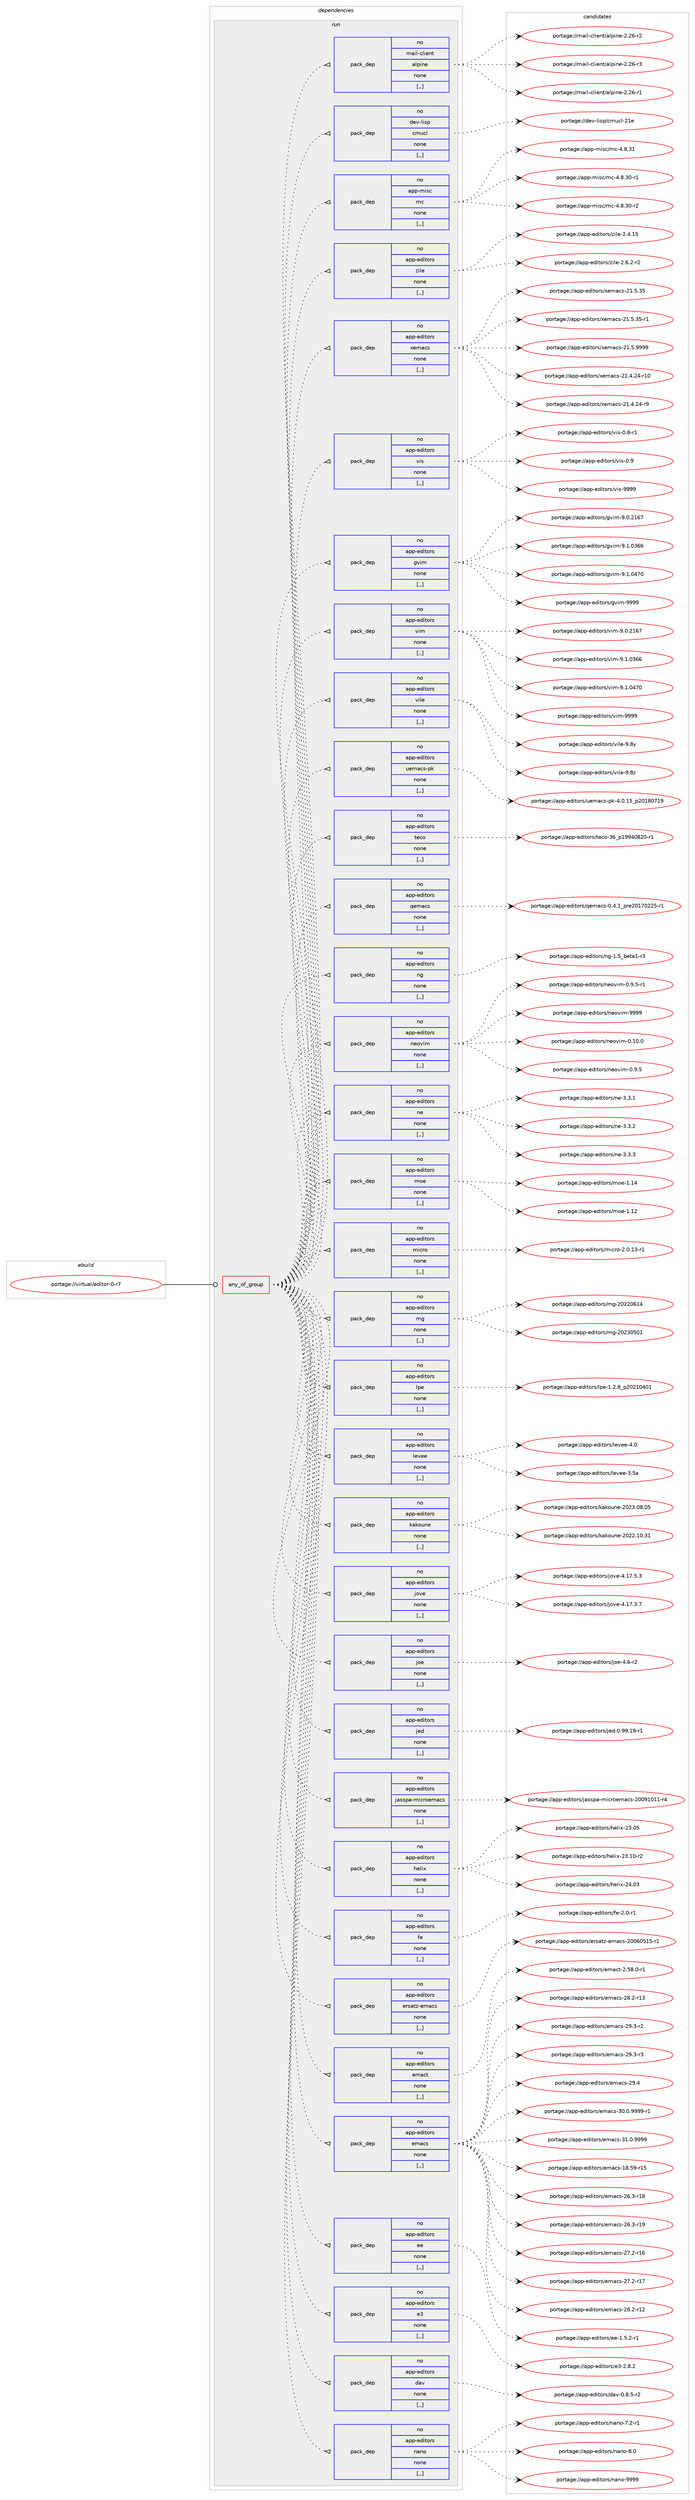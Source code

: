 digraph prolog {

# *************
# Graph options
# *************

newrank=true;
concentrate=true;
compound=true;
graph [rankdir=LR,fontname=Helvetica,fontsize=10,ranksep=1.5];#, ranksep=2.5, nodesep=0.2];
edge  [arrowhead=vee];
node  [fontname=Helvetica,fontsize=10];

# **********
# The ebuild
# **********

subgraph cluster_leftcol {
color=gray;
rank=same;
label=<<i>ebuild</i>>;
id [label="portage://virtual/editor-0-r7", color=red, width=4, href="../virtual/editor-0-r7.svg"];
}

# ****************
# The dependencies
# ****************

subgraph cluster_midcol {
color=gray;
label=<<i>dependencies</i>>;
subgraph cluster_compile {
fillcolor="#eeeeee";
style=filled;
label=<<i>compile</i>>;
}
subgraph cluster_compileandrun {
fillcolor="#eeeeee";
style=filled;
label=<<i>compile and run</i>>;
}
subgraph cluster_run {
fillcolor="#eeeeee";
style=filled;
label=<<i>run</i>>;
subgraph any2768 {
dependency434113 [label=<<TABLE BORDER="0" CELLBORDER="1" CELLSPACING="0" CELLPADDING="4"><TR><TD CELLPADDING="10">any_of_group</TD></TR></TABLE>>, shape=none, color=red];subgraph pack315320 {
dependency434114 [label=<<TABLE BORDER="0" CELLBORDER="1" CELLSPACING="0" CELLPADDING="4" WIDTH="220"><TR><TD ROWSPAN="6" CELLPADDING="30">pack_dep</TD></TR><TR><TD WIDTH="110">no</TD></TR><TR><TD>app-editors</TD></TR><TR><TD>nano</TD></TR><TR><TD>none</TD></TR><TR><TD>[,,]</TD></TR></TABLE>>, shape=none, color=blue];
}
dependency434113:e -> dependency434114:w [weight=20,style="dotted",arrowhead="oinv"];
subgraph pack315321 {
dependency434115 [label=<<TABLE BORDER="0" CELLBORDER="1" CELLSPACING="0" CELLPADDING="4" WIDTH="220"><TR><TD ROWSPAN="6" CELLPADDING="30">pack_dep</TD></TR><TR><TD WIDTH="110">no</TD></TR><TR><TD>app-editors</TD></TR><TR><TD>dav</TD></TR><TR><TD>none</TD></TR><TR><TD>[,,]</TD></TR></TABLE>>, shape=none, color=blue];
}
dependency434113:e -> dependency434115:w [weight=20,style="dotted",arrowhead="oinv"];
subgraph pack315322 {
dependency434116 [label=<<TABLE BORDER="0" CELLBORDER="1" CELLSPACING="0" CELLPADDING="4" WIDTH="220"><TR><TD ROWSPAN="6" CELLPADDING="30">pack_dep</TD></TR><TR><TD WIDTH="110">no</TD></TR><TR><TD>app-editors</TD></TR><TR><TD>e3</TD></TR><TR><TD>none</TD></TR><TR><TD>[,,]</TD></TR></TABLE>>, shape=none, color=blue];
}
dependency434113:e -> dependency434116:w [weight=20,style="dotted",arrowhead="oinv"];
subgraph pack315323 {
dependency434117 [label=<<TABLE BORDER="0" CELLBORDER="1" CELLSPACING="0" CELLPADDING="4" WIDTH="220"><TR><TD ROWSPAN="6" CELLPADDING="30">pack_dep</TD></TR><TR><TD WIDTH="110">no</TD></TR><TR><TD>app-editors</TD></TR><TR><TD>ee</TD></TR><TR><TD>none</TD></TR><TR><TD>[,,]</TD></TR></TABLE>>, shape=none, color=blue];
}
dependency434113:e -> dependency434117:w [weight=20,style="dotted",arrowhead="oinv"];
subgraph pack315324 {
dependency434118 [label=<<TABLE BORDER="0" CELLBORDER="1" CELLSPACING="0" CELLPADDING="4" WIDTH="220"><TR><TD ROWSPAN="6" CELLPADDING="30">pack_dep</TD></TR><TR><TD WIDTH="110">no</TD></TR><TR><TD>app-editors</TD></TR><TR><TD>emacs</TD></TR><TR><TD>none</TD></TR><TR><TD>[,,]</TD></TR></TABLE>>, shape=none, color=blue];
}
dependency434113:e -> dependency434118:w [weight=20,style="dotted",arrowhead="oinv"];
subgraph pack315325 {
dependency434119 [label=<<TABLE BORDER="0" CELLBORDER="1" CELLSPACING="0" CELLPADDING="4" WIDTH="220"><TR><TD ROWSPAN="6" CELLPADDING="30">pack_dep</TD></TR><TR><TD WIDTH="110">no</TD></TR><TR><TD>app-editors</TD></TR><TR><TD>emact</TD></TR><TR><TD>none</TD></TR><TR><TD>[,,]</TD></TR></TABLE>>, shape=none, color=blue];
}
dependency434113:e -> dependency434119:w [weight=20,style="dotted",arrowhead="oinv"];
subgraph pack315326 {
dependency434120 [label=<<TABLE BORDER="0" CELLBORDER="1" CELLSPACING="0" CELLPADDING="4" WIDTH="220"><TR><TD ROWSPAN="6" CELLPADDING="30">pack_dep</TD></TR><TR><TD WIDTH="110">no</TD></TR><TR><TD>app-editors</TD></TR><TR><TD>ersatz-emacs</TD></TR><TR><TD>none</TD></TR><TR><TD>[,,]</TD></TR></TABLE>>, shape=none, color=blue];
}
dependency434113:e -> dependency434120:w [weight=20,style="dotted",arrowhead="oinv"];
subgraph pack315327 {
dependency434121 [label=<<TABLE BORDER="0" CELLBORDER="1" CELLSPACING="0" CELLPADDING="4" WIDTH="220"><TR><TD ROWSPAN="6" CELLPADDING="30">pack_dep</TD></TR><TR><TD WIDTH="110">no</TD></TR><TR><TD>app-editors</TD></TR><TR><TD>fe</TD></TR><TR><TD>none</TD></TR><TR><TD>[,,]</TD></TR></TABLE>>, shape=none, color=blue];
}
dependency434113:e -> dependency434121:w [weight=20,style="dotted",arrowhead="oinv"];
subgraph pack315328 {
dependency434122 [label=<<TABLE BORDER="0" CELLBORDER="1" CELLSPACING="0" CELLPADDING="4" WIDTH="220"><TR><TD ROWSPAN="6" CELLPADDING="30">pack_dep</TD></TR><TR><TD WIDTH="110">no</TD></TR><TR><TD>app-editors</TD></TR><TR><TD>helix</TD></TR><TR><TD>none</TD></TR><TR><TD>[,,]</TD></TR></TABLE>>, shape=none, color=blue];
}
dependency434113:e -> dependency434122:w [weight=20,style="dotted",arrowhead="oinv"];
subgraph pack315329 {
dependency434123 [label=<<TABLE BORDER="0" CELLBORDER="1" CELLSPACING="0" CELLPADDING="4" WIDTH="220"><TR><TD ROWSPAN="6" CELLPADDING="30">pack_dep</TD></TR><TR><TD WIDTH="110">no</TD></TR><TR><TD>app-editors</TD></TR><TR><TD>jasspa-microemacs</TD></TR><TR><TD>none</TD></TR><TR><TD>[,,]</TD></TR></TABLE>>, shape=none, color=blue];
}
dependency434113:e -> dependency434123:w [weight=20,style="dotted",arrowhead="oinv"];
subgraph pack315330 {
dependency434124 [label=<<TABLE BORDER="0" CELLBORDER="1" CELLSPACING="0" CELLPADDING="4" WIDTH="220"><TR><TD ROWSPAN="6" CELLPADDING="30">pack_dep</TD></TR><TR><TD WIDTH="110">no</TD></TR><TR><TD>app-editors</TD></TR><TR><TD>jed</TD></TR><TR><TD>none</TD></TR><TR><TD>[,,]</TD></TR></TABLE>>, shape=none, color=blue];
}
dependency434113:e -> dependency434124:w [weight=20,style="dotted",arrowhead="oinv"];
subgraph pack315331 {
dependency434125 [label=<<TABLE BORDER="0" CELLBORDER="1" CELLSPACING="0" CELLPADDING="4" WIDTH="220"><TR><TD ROWSPAN="6" CELLPADDING="30">pack_dep</TD></TR><TR><TD WIDTH="110">no</TD></TR><TR><TD>app-editors</TD></TR><TR><TD>joe</TD></TR><TR><TD>none</TD></TR><TR><TD>[,,]</TD></TR></TABLE>>, shape=none, color=blue];
}
dependency434113:e -> dependency434125:w [weight=20,style="dotted",arrowhead="oinv"];
subgraph pack315332 {
dependency434126 [label=<<TABLE BORDER="0" CELLBORDER="1" CELLSPACING="0" CELLPADDING="4" WIDTH="220"><TR><TD ROWSPAN="6" CELLPADDING="30">pack_dep</TD></TR><TR><TD WIDTH="110">no</TD></TR><TR><TD>app-editors</TD></TR><TR><TD>jove</TD></TR><TR><TD>none</TD></TR><TR><TD>[,,]</TD></TR></TABLE>>, shape=none, color=blue];
}
dependency434113:e -> dependency434126:w [weight=20,style="dotted",arrowhead="oinv"];
subgraph pack315333 {
dependency434127 [label=<<TABLE BORDER="0" CELLBORDER="1" CELLSPACING="0" CELLPADDING="4" WIDTH="220"><TR><TD ROWSPAN="6" CELLPADDING="30">pack_dep</TD></TR><TR><TD WIDTH="110">no</TD></TR><TR><TD>app-editors</TD></TR><TR><TD>kakoune</TD></TR><TR><TD>none</TD></TR><TR><TD>[,,]</TD></TR></TABLE>>, shape=none, color=blue];
}
dependency434113:e -> dependency434127:w [weight=20,style="dotted",arrowhead="oinv"];
subgraph pack315334 {
dependency434128 [label=<<TABLE BORDER="0" CELLBORDER="1" CELLSPACING="0" CELLPADDING="4" WIDTH="220"><TR><TD ROWSPAN="6" CELLPADDING="30">pack_dep</TD></TR><TR><TD WIDTH="110">no</TD></TR><TR><TD>app-editors</TD></TR><TR><TD>levee</TD></TR><TR><TD>none</TD></TR><TR><TD>[,,]</TD></TR></TABLE>>, shape=none, color=blue];
}
dependency434113:e -> dependency434128:w [weight=20,style="dotted",arrowhead="oinv"];
subgraph pack315335 {
dependency434129 [label=<<TABLE BORDER="0" CELLBORDER="1" CELLSPACING="0" CELLPADDING="4" WIDTH="220"><TR><TD ROWSPAN="6" CELLPADDING="30">pack_dep</TD></TR><TR><TD WIDTH="110">no</TD></TR><TR><TD>app-editors</TD></TR><TR><TD>lpe</TD></TR><TR><TD>none</TD></TR><TR><TD>[,,]</TD></TR></TABLE>>, shape=none, color=blue];
}
dependency434113:e -> dependency434129:w [weight=20,style="dotted",arrowhead="oinv"];
subgraph pack315336 {
dependency434130 [label=<<TABLE BORDER="0" CELLBORDER="1" CELLSPACING="0" CELLPADDING="4" WIDTH="220"><TR><TD ROWSPAN="6" CELLPADDING="30">pack_dep</TD></TR><TR><TD WIDTH="110">no</TD></TR><TR><TD>app-editors</TD></TR><TR><TD>mg</TD></TR><TR><TD>none</TD></TR><TR><TD>[,,]</TD></TR></TABLE>>, shape=none, color=blue];
}
dependency434113:e -> dependency434130:w [weight=20,style="dotted",arrowhead="oinv"];
subgraph pack315337 {
dependency434131 [label=<<TABLE BORDER="0" CELLBORDER="1" CELLSPACING="0" CELLPADDING="4" WIDTH="220"><TR><TD ROWSPAN="6" CELLPADDING="30">pack_dep</TD></TR><TR><TD WIDTH="110">no</TD></TR><TR><TD>app-editors</TD></TR><TR><TD>micro</TD></TR><TR><TD>none</TD></TR><TR><TD>[,,]</TD></TR></TABLE>>, shape=none, color=blue];
}
dependency434113:e -> dependency434131:w [weight=20,style="dotted",arrowhead="oinv"];
subgraph pack315338 {
dependency434132 [label=<<TABLE BORDER="0" CELLBORDER="1" CELLSPACING="0" CELLPADDING="4" WIDTH="220"><TR><TD ROWSPAN="6" CELLPADDING="30">pack_dep</TD></TR><TR><TD WIDTH="110">no</TD></TR><TR><TD>app-editors</TD></TR><TR><TD>moe</TD></TR><TR><TD>none</TD></TR><TR><TD>[,,]</TD></TR></TABLE>>, shape=none, color=blue];
}
dependency434113:e -> dependency434132:w [weight=20,style="dotted",arrowhead="oinv"];
subgraph pack315339 {
dependency434133 [label=<<TABLE BORDER="0" CELLBORDER="1" CELLSPACING="0" CELLPADDING="4" WIDTH="220"><TR><TD ROWSPAN="6" CELLPADDING="30">pack_dep</TD></TR><TR><TD WIDTH="110">no</TD></TR><TR><TD>app-editors</TD></TR><TR><TD>ne</TD></TR><TR><TD>none</TD></TR><TR><TD>[,,]</TD></TR></TABLE>>, shape=none, color=blue];
}
dependency434113:e -> dependency434133:w [weight=20,style="dotted",arrowhead="oinv"];
subgraph pack315340 {
dependency434134 [label=<<TABLE BORDER="0" CELLBORDER="1" CELLSPACING="0" CELLPADDING="4" WIDTH="220"><TR><TD ROWSPAN="6" CELLPADDING="30">pack_dep</TD></TR><TR><TD WIDTH="110">no</TD></TR><TR><TD>app-editors</TD></TR><TR><TD>neovim</TD></TR><TR><TD>none</TD></TR><TR><TD>[,,]</TD></TR></TABLE>>, shape=none, color=blue];
}
dependency434113:e -> dependency434134:w [weight=20,style="dotted",arrowhead="oinv"];
subgraph pack315341 {
dependency434135 [label=<<TABLE BORDER="0" CELLBORDER="1" CELLSPACING="0" CELLPADDING="4" WIDTH="220"><TR><TD ROWSPAN="6" CELLPADDING="30">pack_dep</TD></TR><TR><TD WIDTH="110">no</TD></TR><TR><TD>app-editors</TD></TR><TR><TD>ng</TD></TR><TR><TD>none</TD></TR><TR><TD>[,,]</TD></TR></TABLE>>, shape=none, color=blue];
}
dependency434113:e -> dependency434135:w [weight=20,style="dotted",arrowhead="oinv"];
subgraph pack315342 {
dependency434136 [label=<<TABLE BORDER="0" CELLBORDER="1" CELLSPACING="0" CELLPADDING="4" WIDTH="220"><TR><TD ROWSPAN="6" CELLPADDING="30">pack_dep</TD></TR><TR><TD WIDTH="110">no</TD></TR><TR><TD>app-editors</TD></TR><TR><TD>qemacs</TD></TR><TR><TD>none</TD></TR><TR><TD>[,,]</TD></TR></TABLE>>, shape=none, color=blue];
}
dependency434113:e -> dependency434136:w [weight=20,style="dotted",arrowhead="oinv"];
subgraph pack315343 {
dependency434137 [label=<<TABLE BORDER="0" CELLBORDER="1" CELLSPACING="0" CELLPADDING="4" WIDTH="220"><TR><TD ROWSPAN="6" CELLPADDING="30">pack_dep</TD></TR><TR><TD WIDTH="110">no</TD></TR><TR><TD>app-editors</TD></TR><TR><TD>teco</TD></TR><TR><TD>none</TD></TR><TR><TD>[,,]</TD></TR></TABLE>>, shape=none, color=blue];
}
dependency434113:e -> dependency434137:w [weight=20,style="dotted",arrowhead="oinv"];
subgraph pack315344 {
dependency434138 [label=<<TABLE BORDER="0" CELLBORDER="1" CELLSPACING="0" CELLPADDING="4" WIDTH="220"><TR><TD ROWSPAN="6" CELLPADDING="30">pack_dep</TD></TR><TR><TD WIDTH="110">no</TD></TR><TR><TD>app-editors</TD></TR><TR><TD>uemacs-pk</TD></TR><TR><TD>none</TD></TR><TR><TD>[,,]</TD></TR></TABLE>>, shape=none, color=blue];
}
dependency434113:e -> dependency434138:w [weight=20,style="dotted",arrowhead="oinv"];
subgraph pack315345 {
dependency434139 [label=<<TABLE BORDER="0" CELLBORDER="1" CELLSPACING="0" CELLPADDING="4" WIDTH="220"><TR><TD ROWSPAN="6" CELLPADDING="30">pack_dep</TD></TR><TR><TD WIDTH="110">no</TD></TR><TR><TD>app-editors</TD></TR><TR><TD>vile</TD></TR><TR><TD>none</TD></TR><TR><TD>[,,]</TD></TR></TABLE>>, shape=none, color=blue];
}
dependency434113:e -> dependency434139:w [weight=20,style="dotted",arrowhead="oinv"];
subgraph pack315346 {
dependency434140 [label=<<TABLE BORDER="0" CELLBORDER="1" CELLSPACING="0" CELLPADDING="4" WIDTH="220"><TR><TD ROWSPAN="6" CELLPADDING="30">pack_dep</TD></TR><TR><TD WIDTH="110">no</TD></TR><TR><TD>app-editors</TD></TR><TR><TD>vim</TD></TR><TR><TD>none</TD></TR><TR><TD>[,,]</TD></TR></TABLE>>, shape=none, color=blue];
}
dependency434113:e -> dependency434140:w [weight=20,style="dotted",arrowhead="oinv"];
subgraph pack315347 {
dependency434141 [label=<<TABLE BORDER="0" CELLBORDER="1" CELLSPACING="0" CELLPADDING="4" WIDTH="220"><TR><TD ROWSPAN="6" CELLPADDING="30">pack_dep</TD></TR><TR><TD WIDTH="110">no</TD></TR><TR><TD>app-editors</TD></TR><TR><TD>gvim</TD></TR><TR><TD>none</TD></TR><TR><TD>[,,]</TD></TR></TABLE>>, shape=none, color=blue];
}
dependency434113:e -> dependency434141:w [weight=20,style="dotted",arrowhead="oinv"];
subgraph pack315348 {
dependency434142 [label=<<TABLE BORDER="0" CELLBORDER="1" CELLSPACING="0" CELLPADDING="4" WIDTH="220"><TR><TD ROWSPAN="6" CELLPADDING="30">pack_dep</TD></TR><TR><TD WIDTH="110">no</TD></TR><TR><TD>app-editors</TD></TR><TR><TD>vis</TD></TR><TR><TD>none</TD></TR><TR><TD>[,,]</TD></TR></TABLE>>, shape=none, color=blue];
}
dependency434113:e -> dependency434142:w [weight=20,style="dotted",arrowhead="oinv"];
subgraph pack315349 {
dependency434143 [label=<<TABLE BORDER="0" CELLBORDER="1" CELLSPACING="0" CELLPADDING="4" WIDTH="220"><TR><TD ROWSPAN="6" CELLPADDING="30">pack_dep</TD></TR><TR><TD WIDTH="110">no</TD></TR><TR><TD>app-editors</TD></TR><TR><TD>xemacs</TD></TR><TR><TD>none</TD></TR><TR><TD>[,,]</TD></TR></TABLE>>, shape=none, color=blue];
}
dependency434113:e -> dependency434143:w [weight=20,style="dotted",arrowhead="oinv"];
subgraph pack315350 {
dependency434144 [label=<<TABLE BORDER="0" CELLBORDER="1" CELLSPACING="0" CELLPADDING="4" WIDTH="220"><TR><TD ROWSPAN="6" CELLPADDING="30">pack_dep</TD></TR><TR><TD WIDTH="110">no</TD></TR><TR><TD>app-editors</TD></TR><TR><TD>zile</TD></TR><TR><TD>none</TD></TR><TR><TD>[,,]</TD></TR></TABLE>>, shape=none, color=blue];
}
dependency434113:e -> dependency434144:w [weight=20,style="dotted",arrowhead="oinv"];
subgraph pack315351 {
dependency434145 [label=<<TABLE BORDER="0" CELLBORDER="1" CELLSPACING="0" CELLPADDING="4" WIDTH="220"><TR><TD ROWSPAN="6" CELLPADDING="30">pack_dep</TD></TR><TR><TD WIDTH="110">no</TD></TR><TR><TD>app-misc</TD></TR><TR><TD>mc</TD></TR><TR><TD>none</TD></TR><TR><TD>[,,]</TD></TR></TABLE>>, shape=none, color=blue];
}
dependency434113:e -> dependency434145:w [weight=20,style="dotted",arrowhead="oinv"];
subgraph pack315352 {
dependency434146 [label=<<TABLE BORDER="0" CELLBORDER="1" CELLSPACING="0" CELLPADDING="4" WIDTH="220"><TR><TD ROWSPAN="6" CELLPADDING="30">pack_dep</TD></TR><TR><TD WIDTH="110">no</TD></TR><TR><TD>dev-lisp</TD></TR><TR><TD>cmucl</TD></TR><TR><TD>none</TD></TR><TR><TD>[,,]</TD></TR></TABLE>>, shape=none, color=blue];
}
dependency434113:e -> dependency434146:w [weight=20,style="dotted",arrowhead="oinv"];
subgraph pack315353 {
dependency434147 [label=<<TABLE BORDER="0" CELLBORDER="1" CELLSPACING="0" CELLPADDING="4" WIDTH="220"><TR><TD ROWSPAN="6" CELLPADDING="30">pack_dep</TD></TR><TR><TD WIDTH="110">no</TD></TR><TR><TD>mail-client</TD></TR><TR><TD>alpine</TD></TR><TR><TD>none</TD></TR><TR><TD>[,,]</TD></TR></TABLE>>, shape=none, color=blue];
}
dependency434113:e -> dependency434147:w [weight=20,style="dotted",arrowhead="oinv"];
}
id:e -> dependency434113:w [weight=20,style="solid",arrowhead="odot"];
}
}

# **************
# The candidates
# **************

subgraph cluster_choices {
rank=same;
color=gray;
label=<<i>candidates</i>>;

subgraph choice315320 {
color=black;
nodesep=1;
choice97112112451011001051161111141154711097110111455546504511449 [label="portage://app-editors/nano-7.2-r1", color=red, width=4,href="../app-editors/nano-7.2-r1.svg"];
choice9711211245101100105116111114115471109711011145564648 [label="portage://app-editors/nano-8.0", color=red, width=4,href="../app-editors/nano-8.0.svg"];
choice971121124510110010511611111411547110971101114557575757 [label="portage://app-editors/nano-9999", color=red, width=4,href="../app-editors/nano-9999.svg"];
dependency434114:e -> choice97112112451011001051161111141154711097110111455546504511449:w [style=dotted,weight="100"];
dependency434114:e -> choice9711211245101100105116111114115471109711011145564648:w [style=dotted,weight="100"];
dependency434114:e -> choice971121124510110010511611111411547110971101114557575757:w [style=dotted,weight="100"];
}
subgraph choice315321 {
color=black;
nodesep=1;
choice971121124510110010511611111411547100971184548465646534511450 [label="portage://app-editors/dav-0.8.5-r2", color=red, width=4,href="../app-editors/dav-0.8.5-r2.svg"];
dependency434115:e -> choice971121124510110010511611111411547100971184548465646534511450:w [style=dotted,weight="100"];
}
subgraph choice315322 {
color=black;
nodesep=1;
choice97112112451011001051161111141154710151455046564650 [label="portage://app-editors/e3-2.8.2", color=red, width=4,href="../app-editors/e3-2.8.2.svg"];
dependency434116:e -> choice97112112451011001051161111141154710151455046564650:w [style=dotted,weight="100"];
}
subgraph choice315323 {
color=black;
nodesep=1;
choice9711211245101100105116111114115471011014549465346504511449 [label="portage://app-editors/ee-1.5.2-r1", color=red, width=4,href="../app-editors/ee-1.5.2-r1.svg"];
dependency434117:e -> choice9711211245101100105116111114115471011014549465346504511449:w [style=dotted,weight="100"];
}
subgraph choice315324 {
color=black;
nodesep=1;
choice9711211245101100105116111114115471011099799115454956465357451144953 [label="portage://app-editors/emacs-18.59-r15", color=red, width=4,href="../app-editors/emacs-18.59-r15.svg"];
choice97112112451011001051161111141154710110997991154550544651451144956 [label="portage://app-editors/emacs-26.3-r18", color=red, width=4,href="../app-editors/emacs-26.3-r18.svg"];
choice97112112451011001051161111141154710110997991154550544651451144957 [label="portage://app-editors/emacs-26.3-r19", color=red, width=4,href="../app-editors/emacs-26.3-r19.svg"];
choice97112112451011001051161111141154710110997991154550554650451144954 [label="portage://app-editors/emacs-27.2-r16", color=red, width=4,href="../app-editors/emacs-27.2-r16.svg"];
choice97112112451011001051161111141154710110997991154550554650451144955 [label="portage://app-editors/emacs-27.2-r17", color=red, width=4,href="../app-editors/emacs-27.2-r17.svg"];
choice97112112451011001051161111141154710110997991154550564650451144950 [label="portage://app-editors/emacs-28.2-r12", color=red, width=4,href="../app-editors/emacs-28.2-r12.svg"];
choice97112112451011001051161111141154710110997991154550564650451144951 [label="portage://app-editors/emacs-28.2-r13", color=red, width=4,href="../app-editors/emacs-28.2-r13.svg"];
choice971121124510110010511611111411547101109979911545505746514511450 [label="portage://app-editors/emacs-29.3-r2", color=red, width=4,href="../app-editors/emacs-29.3-r2.svg"];
choice971121124510110010511611111411547101109979911545505746514511451 [label="portage://app-editors/emacs-29.3-r3", color=red, width=4,href="../app-editors/emacs-29.3-r3.svg"];
choice97112112451011001051161111141154710110997991154550574652 [label="portage://app-editors/emacs-29.4", color=red, width=4,href="../app-editors/emacs-29.4.svg"];
choice9711211245101100105116111114115471011099799115455148464846575757574511449 [label="portage://app-editors/emacs-30.0.9999-r1", color=red, width=4,href="../app-editors/emacs-30.0.9999-r1.svg"];
choice971121124510110010511611111411547101109979911545514946484657575757 [label="portage://app-editors/emacs-31.0.9999", color=red, width=4,href="../app-editors/emacs-31.0.9999.svg"];
dependency434118:e -> choice9711211245101100105116111114115471011099799115454956465357451144953:w [style=dotted,weight="100"];
dependency434118:e -> choice97112112451011001051161111141154710110997991154550544651451144956:w [style=dotted,weight="100"];
dependency434118:e -> choice97112112451011001051161111141154710110997991154550544651451144957:w [style=dotted,weight="100"];
dependency434118:e -> choice97112112451011001051161111141154710110997991154550554650451144954:w [style=dotted,weight="100"];
dependency434118:e -> choice97112112451011001051161111141154710110997991154550554650451144955:w [style=dotted,weight="100"];
dependency434118:e -> choice97112112451011001051161111141154710110997991154550564650451144950:w [style=dotted,weight="100"];
dependency434118:e -> choice97112112451011001051161111141154710110997991154550564650451144951:w [style=dotted,weight="100"];
dependency434118:e -> choice971121124510110010511611111411547101109979911545505746514511450:w [style=dotted,weight="100"];
dependency434118:e -> choice971121124510110010511611111411547101109979911545505746514511451:w [style=dotted,weight="100"];
dependency434118:e -> choice97112112451011001051161111141154710110997991154550574652:w [style=dotted,weight="100"];
dependency434118:e -> choice9711211245101100105116111114115471011099799115455148464846575757574511449:w [style=dotted,weight="100"];
dependency434118:e -> choice971121124510110010511611111411547101109979911545514946484657575757:w [style=dotted,weight="100"];
}
subgraph choice315325 {
color=black;
nodesep=1;
choice9711211245101100105116111114115471011099799116455046535646484511449 [label="portage://app-editors/emact-2.58.0-r1", color=red, width=4,href="../app-editors/emact-2.58.0-r1.svg"];
dependency434119:e -> choice9711211245101100105116111114115471011099799116455046535646484511449:w [style=dotted,weight="100"];
}
subgraph choice315326 {
color=black;
nodesep=1;
choice971121124510110010511611111411547101114115971161224510110997991154550484854485349534511449 [label="portage://app-editors/ersatz-emacs-20060515-r1", color=red, width=4,href="../app-editors/ersatz-emacs-20060515-r1.svg"];
dependency434120:e -> choice971121124510110010511611111411547101114115971161224510110997991154550484854485349534511449:w [style=dotted,weight="100"];
}
subgraph choice315327 {
color=black;
nodesep=1;
choice971121124510110010511611111411547102101455046484511449 [label="portage://app-editors/fe-2.0-r1", color=red, width=4,href="../app-editors/fe-2.0-r1.svg"];
dependency434121:e -> choice971121124510110010511611111411547102101455046484511449:w [style=dotted,weight="100"];
}
subgraph choice315328 {
color=black;
nodesep=1;
choice971121124510110010511611111411547104101108105120455051464853 [label="portage://app-editors/helix-23.05", color=red, width=4,href="../app-editors/helix-23.05.svg"];
choice9711211245101100105116111114115471041011081051204550514649484511450 [label="portage://app-editors/helix-23.10-r2", color=red, width=4,href="../app-editors/helix-23.10-r2.svg"];
choice971121124510110010511611111411547104101108105120455052464851 [label="portage://app-editors/helix-24.03", color=red, width=4,href="../app-editors/helix-24.03.svg"];
dependency434122:e -> choice971121124510110010511611111411547104101108105120455051464853:w [style=dotted,weight="100"];
dependency434122:e -> choice9711211245101100105116111114115471041011081051204550514649484511450:w [style=dotted,weight="100"];
dependency434122:e -> choice971121124510110010511611111411547104101108105120455052464851:w [style=dotted,weight="100"];
}
subgraph choice315329 {
color=black;
nodesep=1;
choice9711211245101100105116111114115471069711511511297451091059911411110110997991154550484857494849494511452 [label="portage://app-editors/jasspa-microemacs-20091011-r4", color=red, width=4,href="../app-editors/jasspa-microemacs-20091011-r4.svg"];
dependency434123:e -> choice9711211245101100105116111114115471069711511511297451091059911411110110997991154550484857494849494511452:w [style=dotted,weight="100"];
}
subgraph choice315330 {
color=black;
nodesep=1;
choice97112112451011001051161111141154710610110045484657574649574511449 [label="portage://app-editors/jed-0.99.19-r1", color=red, width=4,href="../app-editors/jed-0.99.19-r1.svg"];
dependency434124:e -> choice97112112451011001051161111141154710610110045484657574649574511449:w [style=dotted,weight="100"];
}
subgraph choice315331 {
color=black;
nodesep=1;
choice971121124510110010511611111411547106111101455246544511450 [label="portage://app-editors/joe-4.6-r2", color=red, width=4,href="../app-editors/joe-4.6-r2.svg"];
dependency434125:e -> choice971121124510110010511611111411547106111101455246544511450:w [style=dotted,weight="100"];
}
subgraph choice315332 {
color=black;
nodesep=1;
choice971121124510110010511611111411547106111118101455246495546514655 [label="portage://app-editors/jove-4.17.3.7", color=red, width=4,href="../app-editors/jove-4.17.3.7.svg"];
choice971121124510110010511611111411547106111118101455246495546534651 [label="portage://app-editors/jove-4.17.5.3", color=red, width=4,href="../app-editors/jove-4.17.5.3.svg"];
dependency434126:e -> choice971121124510110010511611111411547106111118101455246495546514655:w [style=dotted,weight="100"];
dependency434126:e -> choice971121124510110010511611111411547106111118101455246495546534651:w [style=dotted,weight="100"];
}
subgraph choice315333 {
color=black;
nodesep=1;
choice971121124510110010511611111411547107971071111171101014550485050464948465149 [label="portage://app-editors/kakoune-2022.10.31", color=red, width=4,href="../app-editors/kakoune-2022.10.31.svg"];
choice971121124510110010511611111411547107971071111171101014550485051464856464853 [label="portage://app-editors/kakoune-2023.08.05", color=red, width=4,href="../app-editors/kakoune-2023.08.05.svg"];
dependency434127:e -> choice971121124510110010511611111411547107971071111171101014550485050464948465149:w [style=dotted,weight="100"];
dependency434127:e -> choice971121124510110010511611111411547107971071111171101014550485051464856464853:w [style=dotted,weight="100"];
}
subgraph choice315334 {
color=black;
nodesep=1;
choice9711211245101100105116111114115471081011181011014551465397 [label="portage://app-editors/levee-3.5a", color=red, width=4,href="../app-editors/levee-3.5a.svg"];
choice97112112451011001051161111141154710810111810110145524648 [label="portage://app-editors/levee-4.0", color=red, width=4,href="../app-editors/levee-4.0.svg"];
dependency434128:e -> choice9711211245101100105116111114115471081011181011014551465397:w [style=dotted,weight="100"];
dependency434128:e -> choice97112112451011001051161111141154710810111810110145524648:w [style=dotted,weight="100"];
}
subgraph choice315335 {
color=black;
nodesep=1;
choice971121124510110010511611111411547108112101454946504656951125048504948524849 [label="portage://app-editors/lpe-1.2.8_p20210401", color=red, width=4,href="../app-editors/lpe-1.2.8_p20210401.svg"];
dependency434129:e -> choice971121124510110010511611111411547108112101454946504656951125048504948524849:w [style=dotted,weight="100"];
}
subgraph choice315336 {
color=black;
nodesep=1;
choice971121124510110010511611111411547109103455048505048544952 [label="portage://app-editors/mg-20220614", color=red, width=4,href="../app-editors/mg-20220614.svg"];
choice971121124510110010511611111411547109103455048505148534849 [label="portage://app-editors/mg-20230501", color=red, width=4,href="../app-editors/mg-20230501.svg"];
dependency434130:e -> choice971121124510110010511611111411547109103455048505048544952:w [style=dotted,weight="100"];
dependency434130:e -> choice971121124510110010511611111411547109103455048505148534849:w [style=dotted,weight="100"];
}
subgraph choice315337 {
color=black;
nodesep=1;
choice97112112451011001051161111141154710910599114111455046484649514511449 [label="portage://app-editors/micro-2.0.13-r1", color=red, width=4,href="../app-editors/micro-2.0.13-r1.svg"];
dependency434131:e -> choice97112112451011001051161111141154710910599114111455046484649514511449:w [style=dotted,weight="100"];
}
subgraph choice315338 {
color=black;
nodesep=1;
choice9711211245101100105116111114115471091111014549464950 [label="portage://app-editors/moe-1.12", color=red, width=4,href="../app-editors/moe-1.12.svg"];
choice9711211245101100105116111114115471091111014549464952 [label="portage://app-editors/moe-1.14", color=red, width=4,href="../app-editors/moe-1.14.svg"];
dependency434132:e -> choice9711211245101100105116111114115471091111014549464950:w [style=dotted,weight="100"];
dependency434132:e -> choice9711211245101100105116111114115471091111014549464952:w [style=dotted,weight="100"];
}
subgraph choice315339 {
color=black;
nodesep=1;
choice971121124510110010511611111411547110101455146514649 [label="portage://app-editors/ne-3.3.1", color=red, width=4,href="../app-editors/ne-3.3.1.svg"];
choice971121124510110010511611111411547110101455146514650 [label="portage://app-editors/ne-3.3.2", color=red, width=4,href="../app-editors/ne-3.3.2.svg"];
choice971121124510110010511611111411547110101455146514651 [label="portage://app-editors/ne-3.3.3", color=red, width=4,href="../app-editors/ne-3.3.3.svg"];
dependency434133:e -> choice971121124510110010511611111411547110101455146514649:w [style=dotted,weight="100"];
dependency434133:e -> choice971121124510110010511611111411547110101455146514650:w [style=dotted,weight="100"];
dependency434133:e -> choice971121124510110010511611111411547110101455146514651:w [style=dotted,weight="100"];
}
subgraph choice315340 {
color=black;
nodesep=1;
choice97112112451011001051161111141154711010111111810510945484649484648 [label="portage://app-editors/neovim-0.10.0", color=red, width=4,href="../app-editors/neovim-0.10.0.svg"];
choice971121124510110010511611111411547110101111118105109454846574653 [label="portage://app-editors/neovim-0.9.5", color=red, width=4,href="../app-editors/neovim-0.9.5.svg"];
choice9711211245101100105116111114115471101011111181051094548465746534511449 [label="portage://app-editors/neovim-0.9.5-r1", color=red, width=4,href="../app-editors/neovim-0.9.5-r1.svg"];
choice9711211245101100105116111114115471101011111181051094557575757 [label="portage://app-editors/neovim-9999", color=red, width=4,href="../app-editors/neovim-9999.svg"];
dependency434134:e -> choice97112112451011001051161111141154711010111111810510945484649484648:w [style=dotted,weight="100"];
dependency434134:e -> choice971121124510110010511611111411547110101111118105109454846574653:w [style=dotted,weight="100"];
dependency434134:e -> choice9711211245101100105116111114115471101011111181051094548465746534511449:w [style=dotted,weight="100"];
dependency434134:e -> choice9711211245101100105116111114115471101011111181051094557575757:w [style=dotted,weight="100"];
}
subgraph choice315341 {
color=black;
nodesep=1;
choice97112112451011001051161111141154711010345494653959810111697494511451 [label="portage://app-editors/ng-1.5_beta1-r3", color=red, width=4,href="../app-editors/ng-1.5_beta1-r3.svg"];
dependency434135:e -> choice97112112451011001051161111141154711010345494653959810111697494511451:w [style=dotted,weight="100"];
}
subgraph choice315342 {
color=black;
nodesep=1;
choice97112112451011001051161111141154711310110997991154548465246499511211410150484955485050534511449 [label="portage://app-editors/qemacs-0.4.1_pre20170225-r1", color=red, width=4,href="../app-editors/qemacs-0.4.1_pre20170225-r1.svg"];
dependency434136:e -> choice97112112451011001051161111141154711310110997991154548465246499511211410150484955485050534511449:w [style=dotted,weight="100"];
}
subgraph choice315343 {
color=black;
nodesep=1;
choice971121124510110010511611111411547116101991114551549511249575752485650484511449 [label="portage://app-editors/teco-36_p19940820-r1", color=red, width=4,href="../app-editors/teco-36_p19940820-r1.svg"];
dependency434137:e -> choice971121124510110010511611111411547116101991114551549511249575752485650484511449:w [style=dotted,weight="100"];
}
subgraph choice315344 {
color=black;
nodesep=1;
choice97112112451011001051161111141154711710110997991154511210745524648464953951125048495648554957 [label="portage://app-editors/uemacs-pk-4.0.15_p20180719", color=red, width=4,href="../app-editors/uemacs-pk-4.0.15_p20180719.svg"];
dependency434138:e -> choice97112112451011001051161111141154711710110997991154511210745524648464953951125048495648554957:w [style=dotted,weight="100"];
}
subgraph choice315345 {
color=black;
nodesep=1;
choice97112112451011001051161111141154711810510810145574656121 [label="portage://app-editors/vile-9.8y", color=red, width=4,href="../app-editors/vile-9.8y.svg"];
choice97112112451011001051161111141154711810510810145574656122 [label="portage://app-editors/vile-9.8z", color=red, width=4,href="../app-editors/vile-9.8z.svg"];
dependency434139:e -> choice97112112451011001051161111141154711810510810145574656121:w [style=dotted,weight="100"];
dependency434139:e -> choice97112112451011001051161111141154711810510810145574656122:w [style=dotted,weight="100"];
}
subgraph choice315346 {
color=black;
nodesep=1;
choice971121124510110010511611111411547118105109455746484650495455 [label="portage://app-editors/vim-9.0.2167", color=red, width=4,href="../app-editors/vim-9.0.2167.svg"];
choice971121124510110010511611111411547118105109455746494648515454 [label="portage://app-editors/vim-9.1.0366", color=red, width=4,href="../app-editors/vim-9.1.0366.svg"];
choice971121124510110010511611111411547118105109455746494648525548 [label="portage://app-editors/vim-9.1.0470", color=red, width=4,href="../app-editors/vim-9.1.0470.svg"];
choice9711211245101100105116111114115471181051094557575757 [label="portage://app-editors/vim-9999", color=red, width=4,href="../app-editors/vim-9999.svg"];
dependency434140:e -> choice971121124510110010511611111411547118105109455746484650495455:w [style=dotted,weight="100"];
dependency434140:e -> choice971121124510110010511611111411547118105109455746494648515454:w [style=dotted,weight="100"];
dependency434140:e -> choice971121124510110010511611111411547118105109455746494648525548:w [style=dotted,weight="100"];
dependency434140:e -> choice9711211245101100105116111114115471181051094557575757:w [style=dotted,weight="100"];
}
subgraph choice315347 {
color=black;
nodesep=1;
choice971121124510110010511611111411547103118105109455746484650495455 [label="portage://app-editors/gvim-9.0.2167", color=red, width=4,href="../app-editors/gvim-9.0.2167.svg"];
choice971121124510110010511611111411547103118105109455746494648515454 [label="portage://app-editors/gvim-9.1.0366", color=red, width=4,href="../app-editors/gvim-9.1.0366.svg"];
choice971121124510110010511611111411547103118105109455746494648525548 [label="portage://app-editors/gvim-9.1.0470", color=red, width=4,href="../app-editors/gvim-9.1.0470.svg"];
choice9711211245101100105116111114115471031181051094557575757 [label="portage://app-editors/gvim-9999", color=red, width=4,href="../app-editors/gvim-9999.svg"];
dependency434141:e -> choice971121124510110010511611111411547103118105109455746484650495455:w [style=dotted,weight="100"];
dependency434141:e -> choice971121124510110010511611111411547103118105109455746494648515454:w [style=dotted,weight="100"];
dependency434141:e -> choice971121124510110010511611111411547103118105109455746494648525548:w [style=dotted,weight="100"];
dependency434141:e -> choice9711211245101100105116111114115471031181051094557575757:w [style=dotted,weight="100"];
}
subgraph choice315348 {
color=black;
nodesep=1;
choice971121124510110010511611111411547118105115454846564511449 [label="portage://app-editors/vis-0.8-r1", color=red, width=4,href="../app-editors/vis-0.8-r1.svg"];
choice97112112451011001051161111141154711810511545484657 [label="portage://app-editors/vis-0.9", color=red, width=4,href="../app-editors/vis-0.9.svg"];
choice9711211245101100105116111114115471181051154557575757 [label="portage://app-editors/vis-9999", color=red, width=4,href="../app-editors/vis-9999.svg"];
dependency434142:e -> choice971121124510110010511611111411547118105115454846564511449:w [style=dotted,weight="100"];
dependency434142:e -> choice97112112451011001051161111141154711810511545484657:w [style=dotted,weight="100"];
dependency434142:e -> choice9711211245101100105116111114115471181051154557575757:w [style=dotted,weight="100"];
}
subgraph choice315349 {
color=black;
nodesep=1;
choice97112112451011001051161111141154712010110997991154550494652465052451144948 [label="portage://app-editors/xemacs-21.4.24-r10", color=red, width=4,href="../app-editors/xemacs-21.4.24-r10.svg"];
choice971121124510110010511611111411547120101109979911545504946524650524511457 [label="portage://app-editors/xemacs-21.4.24-r9", color=red, width=4,href="../app-editors/xemacs-21.4.24-r9.svg"];
choice97112112451011001051161111141154712010110997991154550494653465153 [label="portage://app-editors/xemacs-21.5.35", color=red, width=4,href="../app-editors/xemacs-21.5.35.svg"];
choice971121124510110010511611111411547120101109979911545504946534651534511449 [label="portage://app-editors/xemacs-21.5.35-r1", color=red, width=4,href="../app-editors/xemacs-21.5.35-r1.svg"];
choice971121124510110010511611111411547120101109979911545504946534657575757 [label="portage://app-editors/xemacs-21.5.9999", color=red, width=4,href="../app-editors/xemacs-21.5.9999.svg"];
dependency434143:e -> choice97112112451011001051161111141154712010110997991154550494652465052451144948:w [style=dotted,weight="100"];
dependency434143:e -> choice971121124510110010511611111411547120101109979911545504946524650524511457:w [style=dotted,weight="100"];
dependency434143:e -> choice97112112451011001051161111141154712010110997991154550494653465153:w [style=dotted,weight="100"];
dependency434143:e -> choice971121124510110010511611111411547120101109979911545504946534651534511449:w [style=dotted,weight="100"];
dependency434143:e -> choice971121124510110010511611111411547120101109979911545504946534657575757:w [style=dotted,weight="100"];
}
subgraph choice315350 {
color=black;
nodesep=1;
choice97112112451011001051161111141154712210510810145504652464953 [label="portage://app-editors/zile-2.4.15", color=red, width=4,href="../app-editors/zile-2.4.15.svg"];
choice9711211245101100105116111114115471221051081014550465446504511450 [label="portage://app-editors/zile-2.6.2-r2", color=red, width=4,href="../app-editors/zile-2.6.2-r2.svg"];
dependency434144:e -> choice97112112451011001051161111141154712210510810145504652464953:w [style=dotted,weight="100"];
dependency434144:e -> choice9711211245101100105116111114115471221051081014550465446504511450:w [style=dotted,weight="100"];
}
subgraph choice315351 {
color=black;
nodesep=1;
choice9711211245109105115994710999455246564651484511449 [label="portage://app-misc/mc-4.8.30-r1", color=red, width=4,href="../app-misc/mc-4.8.30-r1.svg"];
choice9711211245109105115994710999455246564651484511450 [label="portage://app-misc/mc-4.8.30-r2", color=red, width=4,href="../app-misc/mc-4.8.30-r2.svg"];
choice971121124510910511599471099945524656465149 [label="portage://app-misc/mc-4.8.31", color=red, width=4,href="../app-misc/mc-4.8.31.svg"];
dependency434145:e -> choice9711211245109105115994710999455246564651484511449:w [style=dotted,weight="100"];
dependency434145:e -> choice9711211245109105115994710999455246564651484511450:w [style=dotted,weight="100"];
dependency434145:e -> choice971121124510910511599471099945524656465149:w [style=dotted,weight="100"];
}
subgraph choice315352 {
color=black;
nodesep=1;
choice10010111845108105115112479910911799108455049101 [label="portage://dev-lisp/cmucl-21e", color=red, width=4,href="../dev-lisp/cmucl-21e.svg"];
dependency434146:e -> choice10010111845108105115112479910911799108455049101:w [style=dotted,weight="100"];
}
subgraph choice315353 {
color=black;
nodesep=1;
choice109971051084599108105101110116479710811210511010145504650544511449 [label="portage://mail-client/alpine-2.26-r1", color=red, width=4,href="../mail-client/alpine-2.26-r1.svg"];
choice109971051084599108105101110116479710811210511010145504650544511450 [label="portage://mail-client/alpine-2.26-r2", color=red, width=4,href="../mail-client/alpine-2.26-r2.svg"];
choice109971051084599108105101110116479710811210511010145504650544511451 [label="portage://mail-client/alpine-2.26-r3", color=red, width=4,href="../mail-client/alpine-2.26-r3.svg"];
dependency434147:e -> choice109971051084599108105101110116479710811210511010145504650544511449:w [style=dotted,weight="100"];
dependency434147:e -> choice109971051084599108105101110116479710811210511010145504650544511450:w [style=dotted,weight="100"];
dependency434147:e -> choice109971051084599108105101110116479710811210511010145504650544511451:w [style=dotted,weight="100"];
}
}

}
